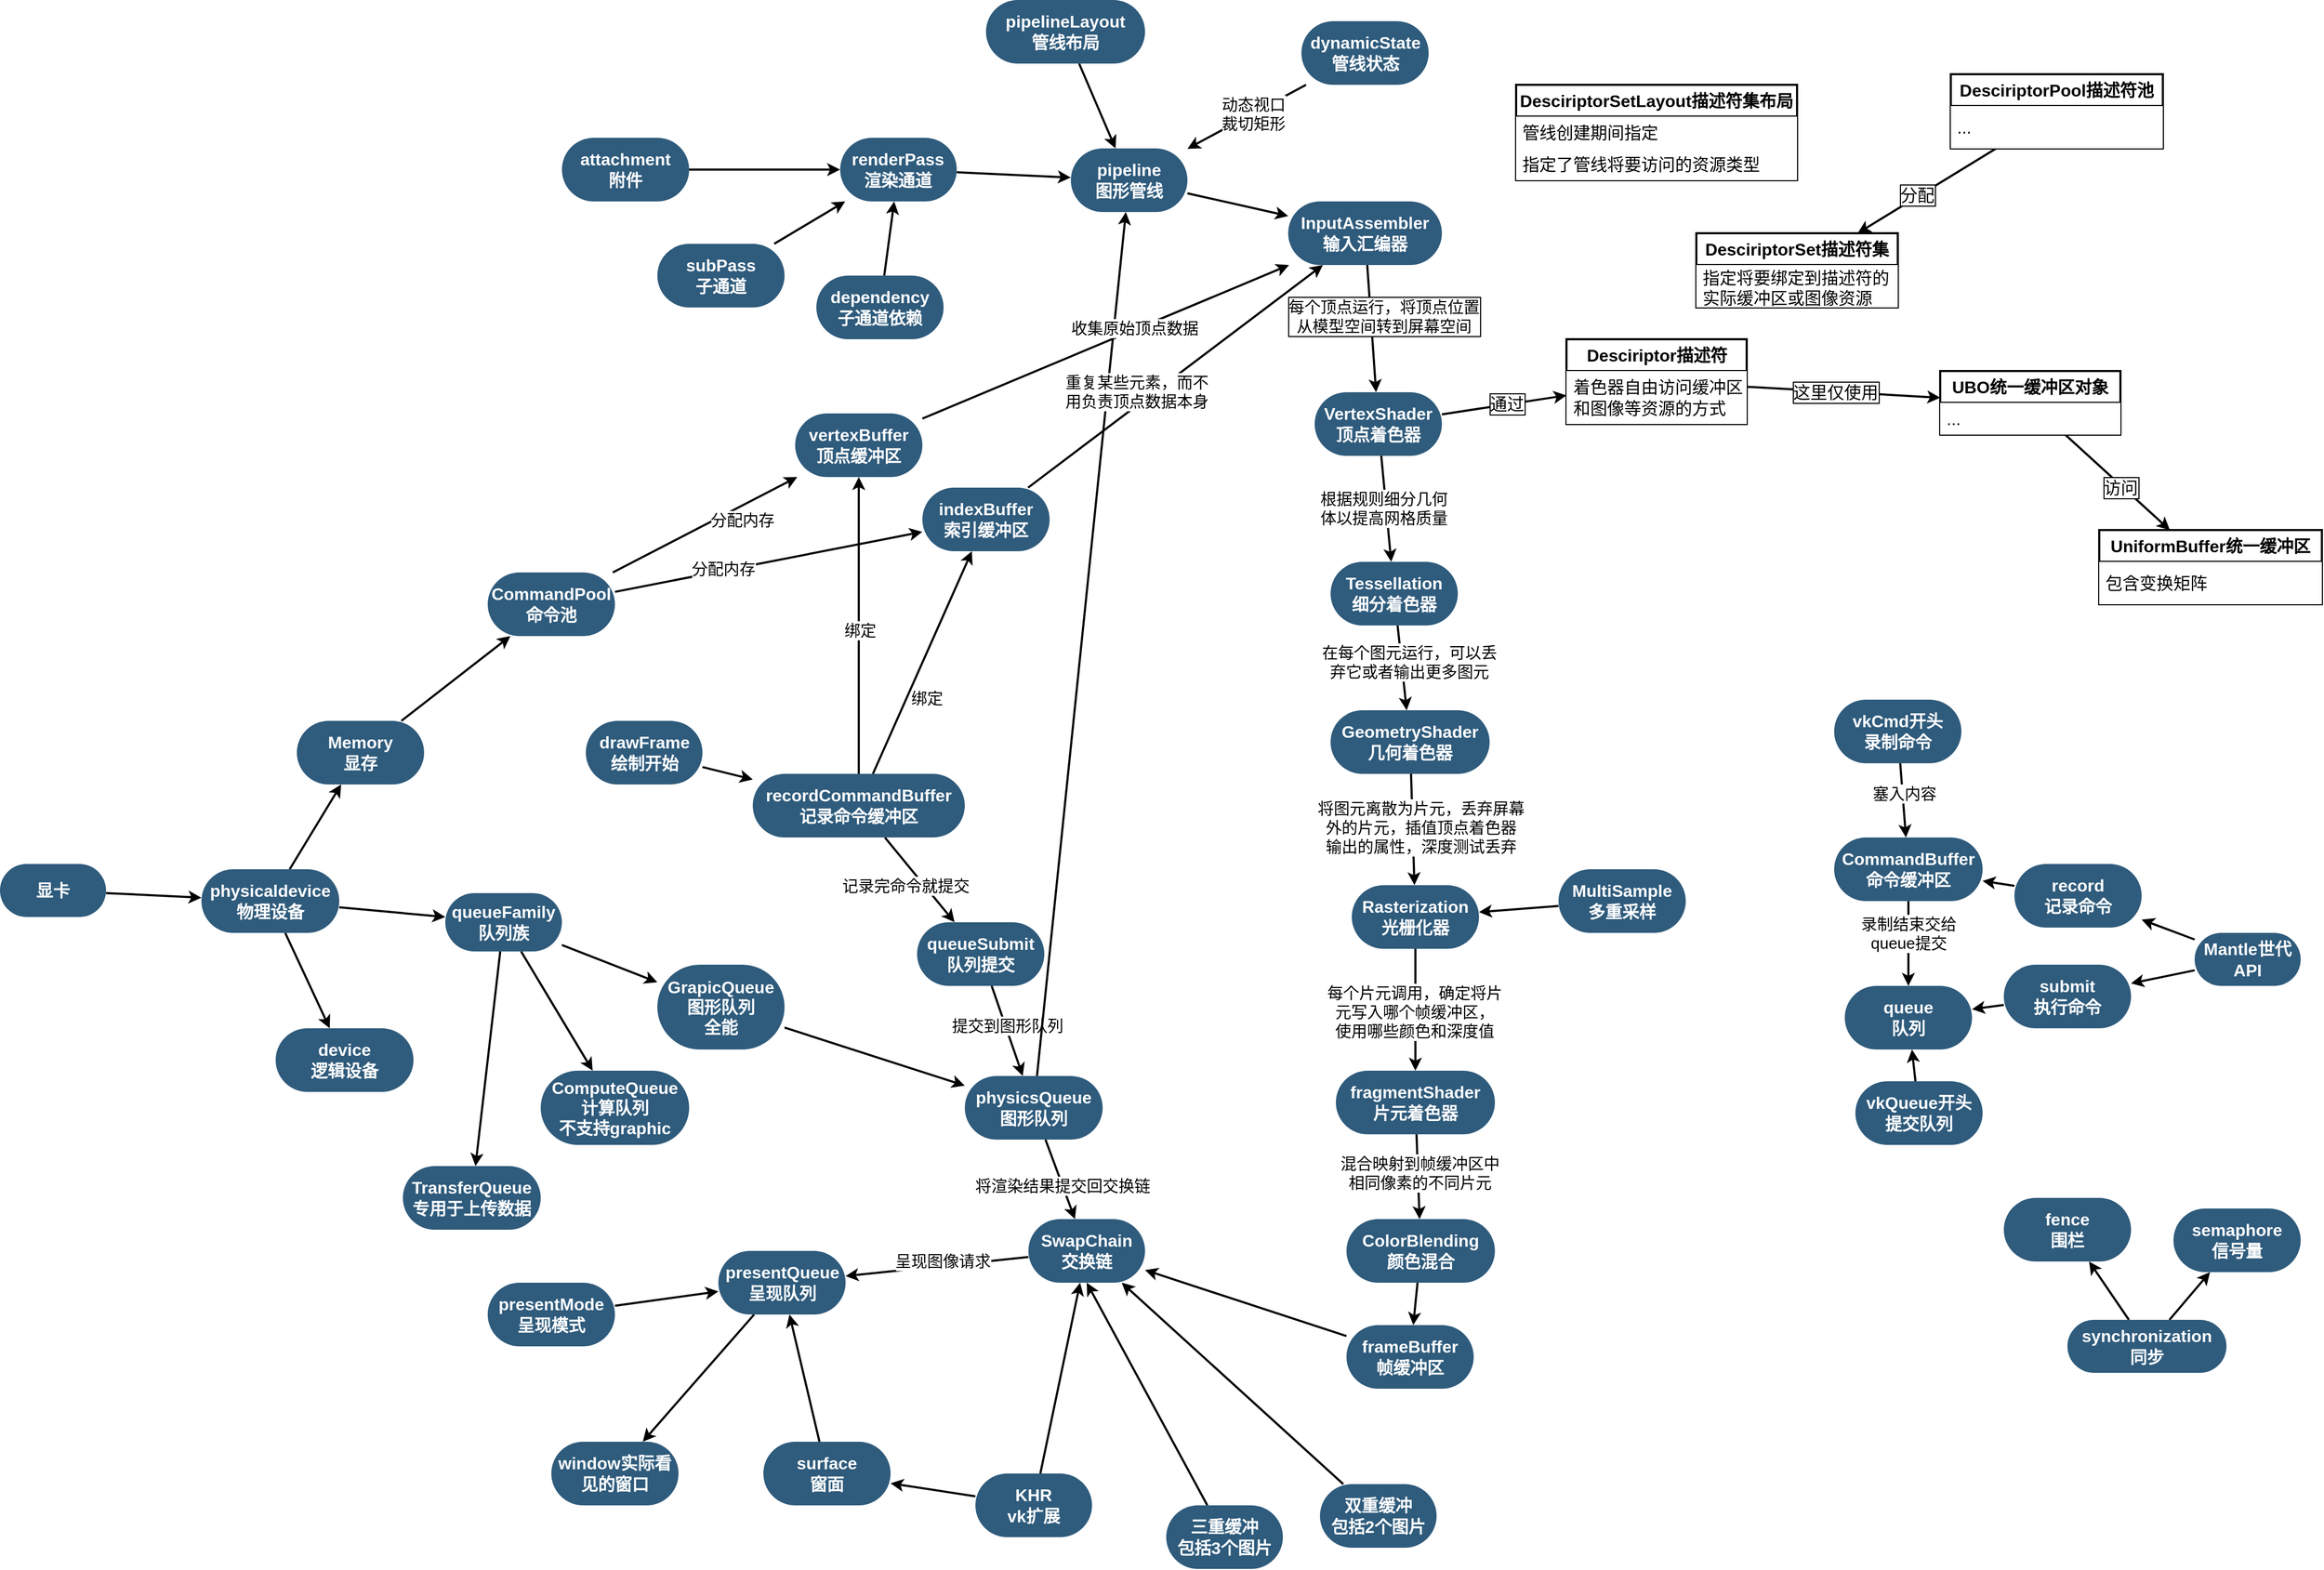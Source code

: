 <mxfile version="20.4.0" type="github">
  <diagram id="6a731a19-8d31-9384-78a2-239565b7b9f0" name="Page-1">
    <mxGraphModel dx="2493" dy="1945" grid="1" gridSize="10" guides="1" tooltips="1" connect="1" arrows="1" fold="1" page="1" pageScale="1" pageWidth="1600" pageHeight="1200" background="none" math="0" shadow="0">
      <root>
        <mxCell id="0" />
        <mxCell id="1" parent="0" />
        <mxCell id="iDuYbdSP65qZyP4xK3hP-1752" value="" style="rounded=0;orthogonalLoop=1;jettySize=auto;html=1;strokeWidth=2;" parent="1" source="iDuYbdSP65qZyP4xK3hP-1750" target="iDuYbdSP65qZyP4xK3hP-1751" edge="1">
          <mxGeometry relative="1" as="geometry" />
        </mxCell>
        <mxCell id="iDuYbdSP65qZyP4xK3hP-1754" value="" style="edgeStyle=none;rounded=0;orthogonalLoop=1;jettySize=auto;html=1;strokeWidth=2;" parent="1" source="iDuYbdSP65qZyP4xK3hP-1750" target="iDuYbdSP65qZyP4xK3hP-1753" edge="1">
          <mxGeometry relative="1" as="geometry" />
        </mxCell>
        <mxCell id="iDuYbdSP65qZyP4xK3hP-1750" value="synchronization&lt;br&gt;同步" style="whiteSpace=wrap;html=1;fontSize=16;fillColor=#2F5B7C;strokeColor=none;fontColor=#FFFFFF;rounded=1;shadow=0;labelBackgroundColor=none;strokeWidth=3;fontStyle=1;spacing=5;arcSize=50;" parent="1" vertex="1">
          <mxGeometry x="1350" y="875" width="150" height="50" as="geometry" />
        </mxCell>
        <mxCell id="iDuYbdSP65qZyP4xK3hP-1751" value="fence&lt;br&gt;围栏" style="whiteSpace=wrap;html=1;fontSize=16;fillColor=#2F5B7C;strokeColor=none;fontColor=#FFFFFF;rounded=1;shadow=0;labelBackgroundColor=none;strokeWidth=3;fontStyle=1;spacing=5;arcSize=50;" parent="1" vertex="1">
          <mxGeometry x="1290" y="760" width="120" height="60" as="geometry" />
        </mxCell>
        <mxCell id="iDuYbdSP65qZyP4xK3hP-1753" value="semaphore&lt;br&gt;信号量" style="whiteSpace=wrap;html=1;fontSize=16;fillColor=#2F5B7C;strokeColor=none;fontColor=#FFFFFF;rounded=1;shadow=0;labelBackgroundColor=none;strokeWidth=3;fontStyle=1;spacing=5;arcSize=50;" parent="1" vertex="1">
          <mxGeometry x="1450" y="770" width="120" height="60" as="geometry" />
        </mxCell>
        <mxCell id="iDuYbdSP65qZyP4xK3hP-1830" style="edgeStyle=none;rounded=0;orthogonalLoop=1;jettySize=auto;html=1;strokeWidth=2;fontSize=15;" parent="1" source="iDuYbdSP65qZyP4xK3hP-1756" target="iDuYbdSP65qZyP4xK3hP-1829" edge="1">
          <mxGeometry relative="1" as="geometry" />
        </mxCell>
        <mxCell id="iDuYbdSP65qZyP4xK3hP-1923" style="edgeStyle=none;rounded=0;orthogonalLoop=1;jettySize=auto;html=1;strokeWidth=2;fontSize=15;" parent="1" source="iDuYbdSP65qZyP4xK3hP-1756" target="iDuYbdSP65qZyP4xK3hP-1767" edge="1">
          <mxGeometry relative="1" as="geometry" />
        </mxCell>
        <mxCell id="iDuYbdSP65qZyP4xK3hP-1924" style="edgeStyle=none;rounded=0;orthogonalLoop=1;jettySize=auto;html=1;strokeWidth=2;fontSize=15;" parent="1" source="iDuYbdSP65qZyP4xK3hP-1756" target="iDuYbdSP65qZyP4xK3hP-1786" edge="1">
          <mxGeometry relative="1" as="geometry" />
        </mxCell>
        <mxCell id="iDuYbdSP65qZyP4xK3hP-1756" value="physicaldevice&lt;br&gt;物理设备" style="whiteSpace=wrap;html=1;fontSize=16;fillColor=#2F5B7C;strokeColor=none;fontColor=#FFFFFF;rounded=1;shadow=0;labelBackgroundColor=none;strokeWidth=3;fontStyle=1;spacing=5;arcSize=50;" parent="1" vertex="1">
          <mxGeometry x="-410" y="450" width="130" height="60" as="geometry" />
        </mxCell>
        <mxCell id="iDuYbdSP65qZyP4xK3hP-1760" value="" style="edgeStyle=none;rounded=0;orthogonalLoop=1;jettySize=auto;html=1;strokeWidth=2;" parent="1" source="iDuYbdSP65qZyP4xK3hP-1758" target="iDuYbdSP65qZyP4xK3hP-1759" edge="1">
          <mxGeometry relative="1" as="geometry" />
        </mxCell>
        <mxCell id="iDuYbdSP65qZyP4xK3hP-1762" value="" style="edgeStyle=none;rounded=0;orthogonalLoop=1;jettySize=auto;html=1;strokeWidth=2;" parent="1" source="iDuYbdSP65qZyP4xK3hP-1758" target="iDuYbdSP65qZyP4xK3hP-1761" edge="1">
          <mxGeometry relative="1" as="geometry" />
        </mxCell>
        <mxCell id="iDuYbdSP65qZyP4xK3hP-1758" value="Mantle世代API" style="whiteSpace=wrap;html=1;fontSize=16;fillColor=#2F5B7C;strokeColor=none;fontColor=#FFFFFF;rounded=1;shadow=0;labelBackgroundColor=none;strokeWidth=3;fontStyle=1;spacing=5;arcSize=50;" parent="1" vertex="1">
          <mxGeometry x="1470" y="510" width="100" height="50" as="geometry" />
        </mxCell>
        <mxCell id="iDuYbdSP65qZyP4xK3hP-1764" value="" style="edgeStyle=none;rounded=0;orthogonalLoop=1;jettySize=auto;html=1;strokeWidth=2;" parent="1" source="iDuYbdSP65qZyP4xK3hP-1759" target="iDuYbdSP65qZyP4xK3hP-1763" edge="1">
          <mxGeometry relative="1" as="geometry" />
        </mxCell>
        <mxCell id="iDuYbdSP65qZyP4xK3hP-1759" value="record&lt;br&gt;记录命令" style="whiteSpace=wrap;html=1;fontSize=16;fillColor=#2F5B7C;strokeColor=none;fontColor=#FFFFFF;rounded=1;shadow=0;labelBackgroundColor=none;strokeWidth=3;fontStyle=1;spacing=5;arcSize=50;" parent="1" vertex="1">
          <mxGeometry x="1300" y="445" width="120" height="60" as="geometry" />
        </mxCell>
        <mxCell id="iDuYbdSP65qZyP4xK3hP-1766" value="" style="edgeStyle=none;rounded=0;orthogonalLoop=1;jettySize=auto;html=1;strokeWidth=2;" parent="1" source="iDuYbdSP65qZyP4xK3hP-1761" target="iDuYbdSP65qZyP4xK3hP-1765" edge="1">
          <mxGeometry relative="1" as="geometry" />
        </mxCell>
        <mxCell id="iDuYbdSP65qZyP4xK3hP-1761" value="submit&lt;br&gt;执行命令" style="whiteSpace=wrap;html=1;fontSize=16;fillColor=#2F5B7C;strokeColor=none;fontColor=#FFFFFF;rounded=1;shadow=0;labelBackgroundColor=none;strokeWidth=3;fontStyle=1;spacing=5;arcSize=50;" parent="1" vertex="1">
          <mxGeometry x="1290" y="540" width="120" height="60" as="geometry" />
        </mxCell>
        <mxCell id="iDuYbdSP65qZyP4xK3hP-1781" style="edgeStyle=none;rounded=0;orthogonalLoop=1;jettySize=auto;html=1;fontSize=15;strokeWidth=2;" parent="1" source="iDuYbdSP65qZyP4xK3hP-1763" target="iDuYbdSP65qZyP4xK3hP-1765" edge="1">
          <mxGeometry relative="1" as="geometry" />
        </mxCell>
        <mxCell id="iDuYbdSP65qZyP4xK3hP-1782" value="录制结束交给&lt;br&gt;queue提交" style="edgeLabel;html=1;align=center;verticalAlign=middle;resizable=0;points=[];fontSize=15;" parent="iDuYbdSP65qZyP4xK3hP-1781" vertex="1" connectable="0">
          <mxGeometry x="0.156" y="-1" relative="1" as="geometry">
            <mxPoint x="1" y="-16" as="offset" />
          </mxGeometry>
        </mxCell>
        <mxCell id="iDuYbdSP65qZyP4xK3hP-1763" value="CommandBuffer&lt;br&gt;命令缓冲区" style="whiteSpace=wrap;html=1;fontSize=16;fillColor=#2F5B7C;strokeColor=none;fontColor=#FFFFFF;rounded=1;shadow=0;labelBackgroundColor=none;strokeWidth=3;fontStyle=1;spacing=5;arcSize=50;" parent="1" vertex="1">
          <mxGeometry x="1130" y="420" width="140" height="60" as="geometry" />
        </mxCell>
        <mxCell id="iDuYbdSP65qZyP4xK3hP-1765" value="queue&lt;br&gt;队列" style="whiteSpace=wrap;html=1;fontSize=16;fillColor=#2F5B7C;strokeColor=none;fontColor=#FFFFFF;rounded=1;shadow=0;labelBackgroundColor=none;strokeWidth=3;fontStyle=1;spacing=5;arcSize=50;" parent="1" vertex="1">
          <mxGeometry x="1140" y="560" width="120" height="60" as="geometry" />
        </mxCell>
        <mxCell id="iDuYbdSP65qZyP4xK3hP-1771" value="" style="edgeStyle=none;rounded=0;orthogonalLoop=1;jettySize=auto;html=1;strokeWidth=2;" parent="1" source="iDuYbdSP65qZyP4xK3hP-1767" target="iDuYbdSP65qZyP4xK3hP-1770" edge="1">
          <mxGeometry relative="1" as="geometry" />
        </mxCell>
        <mxCell id="iDuYbdSP65qZyP4xK3hP-1772" style="edgeStyle=none;rounded=0;orthogonalLoop=1;jettySize=auto;html=1;strokeWidth=2;" parent="1" source="iDuYbdSP65qZyP4xK3hP-1767" target="iDuYbdSP65qZyP4xK3hP-1768" edge="1">
          <mxGeometry relative="1" as="geometry" />
        </mxCell>
        <mxCell id="iDuYbdSP65qZyP4xK3hP-1774" value="" style="edgeStyle=none;rounded=0;orthogonalLoop=1;jettySize=auto;html=1;strokeWidth=2;" parent="1" source="iDuYbdSP65qZyP4xK3hP-1767" target="iDuYbdSP65qZyP4xK3hP-1773" edge="1">
          <mxGeometry relative="1" as="geometry" />
        </mxCell>
        <mxCell id="iDuYbdSP65qZyP4xK3hP-1767" value="queueFamily&lt;br&gt;队列族" style="whiteSpace=wrap;html=1;fontSize=16;fillColor=#2F5B7C;strokeColor=none;fontColor=#FFFFFF;rounded=1;shadow=0;labelBackgroundColor=none;strokeWidth=3;fontStyle=1;spacing=5;arcSize=50;" parent="1" vertex="1">
          <mxGeometry x="-180" y="472.5" width="110" height="55" as="geometry" />
        </mxCell>
        <mxCell id="iDuYbdSP65qZyP4xK3hP-1851" value="" style="edgeStyle=none;rounded=0;orthogonalLoop=1;jettySize=auto;html=1;strokeWidth=2;fontSize=15;" parent="1" source="iDuYbdSP65qZyP4xK3hP-1768" target="iDuYbdSP65qZyP4xK3hP-1850" edge="1">
          <mxGeometry relative="1" as="geometry" />
        </mxCell>
        <mxCell id="iDuYbdSP65qZyP4xK3hP-1768" value="GrapicQueue&lt;br&gt;图形队列&lt;br&gt;全能" style="whiteSpace=wrap;html=1;fontSize=16;fillColor=#2F5B7C;strokeColor=none;fontColor=#FFFFFF;rounded=1;shadow=0;labelBackgroundColor=none;strokeWidth=3;fontStyle=1;spacing=5;arcSize=50;" parent="1" vertex="1">
          <mxGeometry x="20" y="540" width="120" height="80" as="geometry" />
        </mxCell>
        <mxCell id="iDuYbdSP65qZyP4xK3hP-1770" value="ComputeQueue&lt;br&gt;计算队列&lt;br&gt;不支持graphic" style="whiteSpace=wrap;html=1;fontSize=16;fillColor=#2F5B7C;strokeColor=none;fontColor=#FFFFFF;rounded=1;shadow=0;labelBackgroundColor=none;strokeWidth=3;fontStyle=1;spacing=5;arcSize=50;" parent="1" vertex="1">
          <mxGeometry x="-90" y="640" width="140" height="70" as="geometry" />
        </mxCell>
        <mxCell id="iDuYbdSP65qZyP4xK3hP-1773" value="TransferQueue&lt;br&gt;专用于上传数据" style="whiteSpace=wrap;html=1;fontSize=16;fillColor=#2F5B7C;strokeColor=none;fontColor=#FFFFFF;rounded=1;shadow=0;labelBackgroundColor=none;strokeWidth=3;fontStyle=1;spacing=5;arcSize=50;" parent="1" vertex="1">
          <mxGeometry x="-220" y="730" width="130" height="60" as="geometry" />
        </mxCell>
        <mxCell id="iDuYbdSP65qZyP4xK3hP-1779" style="edgeStyle=none;rounded=0;orthogonalLoop=1;jettySize=auto;html=1;strokeWidth=2;" parent="1" source="iDuYbdSP65qZyP4xK3hP-1775" target="iDuYbdSP65qZyP4xK3hP-1763" edge="1">
          <mxGeometry relative="1" as="geometry" />
        </mxCell>
        <mxCell id="iDuYbdSP65qZyP4xK3hP-1780" value="塞入内容" style="edgeLabel;html=1;align=center;verticalAlign=middle;resizable=0;points=[];fontSize=15;" parent="iDuYbdSP65qZyP4xK3hP-1779" vertex="1" connectable="0">
          <mxGeometry x="-0.218" y="1" relative="1" as="geometry">
            <mxPoint as="offset" />
          </mxGeometry>
        </mxCell>
        <mxCell id="iDuYbdSP65qZyP4xK3hP-1775" value="vkCmd开头&lt;br&gt;录制命令" style="whiteSpace=wrap;html=1;fontSize=16;fillColor=#2F5B7C;strokeColor=none;fontColor=#FFFFFF;rounded=1;shadow=0;labelBackgroundColor=none;strokeWidth=3;fontStyle=1;spacing=5;arcSize=50;" parent="1" vertex="1">
          <mxGeometry x="1130" y="290" width="120" height="60" as="geometry" />
        </mxCell>
        <mxCell id="iDuYbdSP65qZyP4xK3hP-1836" style="edgeStyle=none;rounded=0;orthogonalLoop=1;jettySize=auto;html=1;strokeWidth=2;fontSize=15;" parent="1" source="iDuYbdSP65qZyP4xK3hP-1777" target="iDuYbdSP65qZyP4xK3hP-1765" edge="1">
          <mxGeometry relative="1" as="geometry" />
        </mxCell>
        <mxCell id="iDuYbdSP65qZyP4xK3hP-1777" value="vkQueue开头&lt;br&gt;提交队列" style="whiteSpace=wrap;html=1;fontSize=16;fillColor=#2F5B7C;strokeColor=none;fontColor=#FFFFFF;rounded=1;shadow=0;labelBackgroundColor=none;strokeWidth=3;fontStyle=1;spacing=5;arcSize=50;" parent="1" vertex="1">
          <mxGeometry x="1150" y="650" width="120" height="60" as="geometry" />
        </mxCell>
        <mxCell id="iDuYbdSP65qZyP4xK3hP-1784" style="edgeStyle=none;rounded=0;orthogonalLoop=1;jettySize=auto;html=1;fontSize=15;strokeWidth=2;" parent="1" source="iDuYbdSP65qZyP4xK3hP-1783" target="iDuYbdSP65qZyP4xK3hP-1756" edge="1">
          <mxGeometry relative="1" as="geometry" />
        </mxCell>
        <mxCell id="iDuYbdSP65qZyP4xK3hP-1783" value="显卡" style="whiteSpace=wrap;html=1;fontSize=16;fillColor=#2F5B7C;strokeColor=none;fontColor=#FFFFFF;rounded=1;shadow=0;labelBackgroundColor=none;strokeWidth=3;fontStyle=1;spacing=5;arcSize=50;" parent="1" vertex="1">
          <mxGeometry x="-600" y="445" width="100" height="50" as="geometry" />
        </mxCell>
        <mxCell id="iDuYbdSP65qZyP4xK3hP-1805" value="" style="edgeStyle=none;rounded=0;orthogonalLoop=1;jettySize=auto;html=1;strokeWidth=2;fontSize=15;" parent="1" source="iDuYbdSP65qZyP4xK3hP-1786" target="iDuYbdSP65qZyP4xK3hP-1804" edge="1">
          <mxGeometry relative="1" as="geometry" />
        </mxCell>
        <mxCell id="iDuYbdSP65qZyP4xK3hP-1786" value="Memory&lt;br&gt;显存" style="whiteSpace=wrap;html=1;fontSize=16;fillColor=#2F5B7C;strokeColor=none;fontColor=#FFFFFF;rounded=1;shadow=0;labelBackgroundColor=none;strokeWidth=3;fontStyle=1;spacing=5;arcSize=50;" parent="1" vertex="1">
          <mxGeometry x="-320" y="310" width="120" height="60" as="geometry" />
        </mxCell>
        <mxCell id="iDuYbdSP65qZyP4xK3hP-1868" value="" style="edgeStyle=none;rounded=0;orthogonalLoop=1;jettySize=auto;html=1;strokeWidth=2;fontSize=15;" parent="1" source="iDuYbdSP65qZyP4xK3hP-1789" target="iDuYbdSP65qZyP4xK3hP-1867" edge="1">
          <mxGeometry relative="1" as="geometry" />
        </mxCell>
        <mxCell id="iDuYbdSP65qZyP4xK3hP-1789" value="pipeline&lt;br&gt;图形管线" style="whiteSpace=wrap;html=1;fontSize=16;fillColor=#2F5B7C;strokeColor=none;fontColor=#FFFFFF;rounded=1;shadow=0;labelBackgroundColor=none;strokeWidth=3;fontStyle=1;spacing=5;arcSize=50;" parent="1" vertex="1">
          <mxGeometry x="410" y="-230" width="110" height="60" as="geometry" />
        </mxCell>
        <mxCell id="iDuYbdSP65qZyP4xK3hP-1907" style="edgeStyle=none;rounded=0;orthogonalLoop=1;jettySize=auto;html=1;strokeWidth=2;fontSize=15;" parent="1" source="iDuYbdSP65qZyP4xK3hP-1791" target="iDuYbdSP65qZyP4xK3hP-1789" edge="1">
          <mxGeometry relative="1" as="geometry" />
        </mxCell>
        <mxCell id="iDuYbdSP65qZyP4xK3hP-1791" value="renderPass&lt;br&gt;渲染通道" style="whiteSpace=wrap;html=1;fontSize=16;fillColor=#2F5B7C;strokeColor=none;fontColor=#FFFFFF;rounded=1;shadow=0;labelBackgroundColor=none;strokeWidth=3;fontStyle=1;spacing=5;arcSize=50;" parent="1" vertex="1">
          <mxGeometry x="192.44" y="-240" width="110" height="60" as="geometry" />
        </mxCell>
        <mxCell id="iDuYbdSP65qZyP4xK3hP-1794" style="edgeStyle=none;rounded=0;orthogonalLoop=1;jettySize=auto;html=1;strokeWidth=2;fontSize=15;" parent="1" source="iDuYbdSP65qZyP4xK3hP-1793" target="iDuYbdSP65qZyP4xK3hP-1791" edge="1">
          <mxGeometry relative="1" as="geometry" />
        </mxCell>
        <mxCell id="iDuYbdSP65qZyP4xK3hP-1793" value="dependency&lt;br&gt;子通道依赖" style="whiteSpace=wrap;html=1;fontSize=16;fillColor=#2F5B7C;strokeColor=none;fontColor=#FFFFFF;rounded=1;shadow=0;labelBackgroundColor=none;strokeWidth=3;fontStyle=1;spacing=5;arcSize=50;" parent="1" vertex="1">
          <mxGeometry x="170" y="-110" width="120" height="60" as="geometry" />
        </mxCell>
        <mxCell id="iDuYbdSP65qZyP4xK3hP-1858" style="edgeStyle=none;rounded=0;orthogonalLoop=1;jettySize=auto;html=1;strokeWidth=2;fontSize=15;" parent="1" source="iDuYbdSP65qZyP4xK3hP-1798" target="iDuYbdSP65qZyP4xK3hP-1819" edge="1">
          <mxGeometry relative="1" as="geometry" />
        </mxCell>
        <mxCell id="iDuYbdSP65qZyP4xK3hP-1860" value="呈现图像请求" style="edgeLabel;html=1;align=center;verticalAlign=middle;resizable=0;points=[];fontSize=15;" parent="iDuYbdSP65qZyP4xK3hP-1858" vertex="1" connectable="0">
          <mxGeometry x="0.147" relative="1" as="geometry">
            <mxPoint x="18" y="-7" as="offset" />
          </mxGeometry>
        </mxCell>
        <mxCell id="iDuYbdSP65qZyP4xK3hP-1798" value="SwapChain&lt;br&gt;交换链" style="whiteSpace=wrap;html=1;fontSize=16;fillColor=#2F5B7C;strokeColor=none;fontColor=#FFFFFF;rounded=1;shadow=0;labelBackgroundColor=none;strokeWidth=3;fontStyle=1;spacing=5;arcSize=50;" parent="1" vertex="1">
          <mxGeometry x="370" y="780" width="110" height="60" as="geometry" />
        </mxCell>
        <mxCell id="iDuYbdSP65qZyP4xK3hP-1800" style="edgeStyle=none;rounded=0;orthogonalLoop=1;jettySize=auto;html=1;entryX=0.5;entryY=1;entryDx=0;entryDy=0;strokeWidth=2;fontSize=15;" parent="1" source="iDuYbdSP65qZyP4xK3hP-1799" target="iDuYbdSP65qZyP4xK3hP-1798" edge="1">
          <mxGeometry relative="1" as="geometry" />
        </mxCell>
        <mxCell id="iDuYbdSP65qZyP4xK3hP-1799" value="三重缓冲&lt;br&gt;包括3个图片" style="whiteSpace=wrap;html=1;fontSize=16;fillColor=#2F5B7C;strokeColor=none;fontColor=#FFFFFF;rounded=1;shadow=0;labelBackgroundColor=none;strokeWidth=3;fontStyle=1;spacing=5;arcSize=50;" parent="1" vertex="1">
          <mxGeometry x="500" y="1050" width="110" height="60" as="geometry" />
        </mxCell>
        <mxCell id="iDuYbdSP65qZyP4xK3hP-1802" style="edgeStyle=none;rounded=0;orthogonalLoop=1;jettySize=auto;html=1;strokeWidth=2;fontSize=15;" parent="1" source="iDuYbdSP65qZyP4xK3hP-1801" target="iDuYbdSP65qZyP4xK3hP-1798" edge="1">
          <mxGeometry relative="1" as="geometry" />
        </mxCell>
        <mxCell id="iDuYbdSP65qZyP4xK3hP-1801" value="双重缓冲&lt;br&gt;包括2个图片" style="whiteSpace=wrap;html=1;fontSize=16;fillColor=#2F5B7C;strokeColor=none;fontColor=#FFFFFF;rounded=1;shadow=0;labelBackgroundColor=none;strokeWidth=3;fontStyle=1;spacing=5;arcSize=50;" parent="1" vertex="1">
          <mxGeometry x="645" y="1030" width="110" height="60" as="geometry" />
        </mxCell>
        <mxCell id="iDuYbdSP65qZyP4xK3hP-1919" style="edgeStyle=none;rounded=0;orthogonalLoop=1;jettySize=auto;html=1;strokeWidth=2;fontSize=15;" parent="1" source="iDuYbdSP65qZyP4xK3hP-1804" target="iDuYbdSP65qZyP4xK3hP-1863" edge="1">
          <mxGeometry relative="1" as="geometry" />
        </mxCell>
        <mxCell id="iDuYbdSP65qZyP4xK3hP-1921" value="分配内存" style="edgeLabel;html=1;align=center;verticalAlign=middle;resizable=0;points=[];fontSize=15;" parent="iDuYbdSP65qZyP4xK3hP-1919" vertex="1" connectable="0">
          <mxGeometry x="-0.146" y="2" relative="1" as="geometry">
            <mxPoint x="49" y="-10" as="offset" />
          </mxGeometry>
        </mxCell>
        <mxCell id="iDuYbdSP65qZyP4xK3hP-1920" style="edgeStyle=none;rounded=0;orthogonalLoop=1;jettySize=auto;html=1;strokeWidth=2;fontSize=15;" parent="1" source="iDuYbdSP65qZyP4xK3hP-1804" target="iDuYbdSP65qZyP4xK3hP-1865" edge="1">
          <mxGeometry relative="1" as="geometry" />
        </mxCell>
        <mxCell id="iDuYbdSP65qZyP4xK3hP-1922" value="分配内存" style="edgeLabel;html=1;align=center;verticalAlign=middle;resizable=0;points=[];fontSize=15;" parent="iDuYbdSP65qZyP4xK3hP-1920" vertex="1" connectable="0">
          <mxGeometry x="0.033" y="2" relative="1" as="geometry">
            <mxPoint x="-48" y="9" as="offset" />
          </mxGeometry>
        </mxCell>
        <mxCell id="iDuYbdSP65qZyP4xK3hP-1804" value="CommandPool&lt;br&gt;命令池" style="whiteSpace=wrap;html=1;fontSize=16;fillColor=#2F5B7C;strokeColor=none;fontColor=#FFFFFF;rounded=1;shadow=0;labelBackgroundColor=none;strokeWidth=3;fontStyle=1;spacing=5;arcSize=50;" parent="1" vertex="1">
          <mxGeometry x="-140" y="170" width="120" height="60" as="geometry" />
        </mxCell>
        <mxCell id="iDuYbdSP65qZyP4xK3hP-1807" style="edgeStyle=none;rounded=0;orthogonalLoop=1;jettySize=auto;html=1;strokeWidth=2;fontSize=15;" parent="1" source="iDuYbdSP65qZyP4xK3hP-1806" target="iDuYbdSP65qZyP4xK3hP-1798" edge="1">
          <mxGeometry relative="1" as="geometry" />
        </mxCell>
        <mxCell id="iDuYbdSP65qZyP4xK3hP-1809" value="" style="edgeStyle=none;rounded=0;orthogonalLoop=1;jettySize=auto;html=1;strokeWidth=2;fontSize=15;" parent="1" source="iDuYbdSP65qZyP4xK3hP-1806" target="iDuYbdSP65qZyP4xK3hP-1808" edge="1">
          <mxGeometry relative="1" as="geometry" />
        </mxCell>
        <mxCell id="iDuYbdSP65qZyP4xK3hP-1806" value="KHR&lt;br&gt;vk扩展" style="whiteSpace=wrap;html=1;fontSize=16;fillColor=#2F5B7C;strokeColor=none;fontColor=#FFFFFF;rounded=1;shadow=0;labelBackgroundColor=none;strokeWidth=3;fontStyle=1;spacing=5;arcSize=50;" parent="1" vertex="1">
          <mxGeometry x="320" y="1020" width="110" height="60" as="geometry" />
        </mxCell>
        <mxCell id="iDuYbdSP65qZyP4xK3hP-1859" style="edgeStyle=none;rounded=0;orthogonalLoop=1;jettySize=auto;html=1;strokeWidth=2;fontSize=15;" parent="1" source="iDuYbdSP65qZyP4xK3hP-1808" target="iDuYbdSP65qZyP4xK3hP-1819" edge="1">
          <mxGeometry relative="1" as="geometry" />
        </mxCell>
        <mxCell id="iDuYbdSP65qZyP4xK3hP-1808" value="surface&lt;br&gt;窗面" style="whiteSpace=wrap;html=1;fontSize=16;fillColor=#2F5B7C;strokeColor=none;fontColor=#FFFFFF;rounded=1;shadow=0;labelBackgroundColor=none;strokeWidth=3;fontStyle=1;spacing=5;arcSize=50;" parent="1" vertex="1">
          <mxGeometry x="120" y="990" width="120" height="60" as="geometry" />
        </mxCell>
        <mxCell id="iDuYbdSP65qZyP4xK3hP-1814" value="window实际看见的窗口" style="whiteSpace=wrap;html=1;fontSize=16;fillColor=#2F5B7C;strokeColor=none;fontColor=#FFFFFF;rounded=1;shadow=0;labelBackgroundColor=none;strokeWidth=3;fontStyle=1;spacing=5;arcSize=50;" parent="1" vertex="1">
          <mxGeometry x="-80" y="990" width="120" height="60" as="geometry" />
        </mxCell>
        <mxCell id="iDuYbdSP65qZyP4xK3hP-1821" style="edgeStyle=none;rounded=0;orthogonalLoop=1;jettySize=auto;html=1;strokeWidth=2;fontSize=15;" parent="1" source="iDuYbdSP65qZyP4xK3hP-1819" target="iDuYbdSP65qZyP4xK3hP-1814" edge="1">
          <mxGeometry relative="1" as="geometry" />
        </mxCell>
        <mxCell id="iDuYbdSP65qZyP4xK3hP-1819" value="presentQueue&lt;br&gt;呈现队列" style="whiteSpace=wrap;html=1;fontSize=16;fillColor=#2F5B7C;strokeColor=none;fontColor=#FFFFFF;rounded=1;shadow=0;labelBackgroundColor=none;strokeWidth=3;fontStyle=1;spacing=5;arcSize=50;" parent="1" vertex="1">
          <mxGeometry x="77.56" y="810" width="120" height="60" as="geometry" />
        </mxCell>
        <mxCell id="iDuYbdSP65qZyP4xK3hP-1824" style="edgeStyle=none;rounded=0;orthogonalLoop=1;jettySize=auto;html=1;strokeWidth=2;fontSize=15;" parent="1" source="iDuYbdSP65qZyP4xK3hP-1823" target="iDuYbdSP65qZyP4xK3hP-1819" edge="1">
          <mxGeometry relative="1" as="geometry" />
        </mxCell>
        <mxCell id="iDuYbdSP65qZyP4xK3hP-1823" value="presentMode&lt;br&gt;呈现模式" style="whiteSpace=wrap;html=1;fontSize=16;fillColor=#2F5B7C;strokeColor=none;fontColor=#FFFFFF;rounded=1;shadow=0;labelBackgroundColor=none;strokeWidth=3;fontStyle=1;spacing=5;arcSize=50;" parent="1" vertex="1">
          <mxGeometry x="-140" y="840" width="120" height="60" as="geometry" />
        </mxCell>
        <mxCell id="iDuYbdSP65qZyP4xK3hP-1826" style="edgeStyle=none;rounded=0;orthogonalLoop=1;jettySize=auto;html=1;strokeWidth=2;fontSize=15;" parent="1" source="iDuYbdSP65qZyP4xK3hP-1825" target="iDuYbdSP65qZyP4xK3hP-1791" edge="1">
          <mxGeometry relative="1" as="geometry" />
        </mxCell>
        <mxCell id="iDuYbdSP65qZyP4xK3hP-1825" value="subPass&lt;br&gt;子通道" style="whiteSpace=wrap;html=1;fontSize=16;fillColor=#2F5B7C;strokeColor=none;fontColor=#FFFFFF;rounded=1;shadow=0;labelBackgroundColor=none;strokeWidth=3;fontStyle=1;spacing=5;arcSize=50;" parent="1" vertex="1">
          <mxGeometry x="20" y="-140" width="120" height="60" as="geometry" />
        </mxCell>
        <mxCell id="iDuYbdSP65qZyP4xK3hP-1828" style="edgeStyle=none;rounded=0;orthogonalLoop=1;jettySize=auto;html=1;strokeWidth=2;fontSize=15;" parent="1" source="iDuYbdSP65qZyP4xK3hP-1827" target="iDuYbdSP65qZyP4xK3hP-1791" edge="1">
          <mxGeometry relative="1" as="geometry" />
        </mxCell>
        <mxCell id="iDuYbdSP65qZyP4xK3hP-1827" value="attachment&lt;br&gt;附件" style="whiteSpace=wrap;html=1;fontSize=16;fillColor=#2F5B7C;strokeColor=none;fontColor=#FFFFFF;rounded=1;shadow=0;labelBackgroundColor=none;strokeWidth=3;fontStyle=1;spacing=5;arcSize=50;" parent="1" vertex="1">
          <mxGeometry x="-70" y="-240" width="120" height="60" as="geometry" />
        </mxCell>
        <mxCell id="iDuYbdSP65qZyP4xK3hP-1829" value="device&lt;br&gt;逻辑设备" style="whiteSpace=wrap;html=1;fontSize=16;fillColor=#2F5B7C;strokeColor=none;fontColor=#FFFFFF;rounded=1;shadow=0;labelBackgroundColor=none;strokeWidth=3;fontStyle=1;spacing=5;arcSize=50;" parent="1" vertex="1">
          <mxGeometry x="-340" y="600" width="130" height="60" as="geometry" />
        </mxCell>
        <mxCell id="iDuYbdSP65qZyP4xK3hP-1840" style="edgeStyle=none;rounded=0;orthogonalLoop=1;jettySize=auto;html=1;strokeWidth=2;fontSize=15;" parent="1" source="iDuYbdSP65qZyP4xK3hP-1837" target="iDuYbdSP65qZyP4xK3hP-1838" edge="1">
          <mxGeometry relative="1" as="geometry" />
        </mxCell>
        <mxCell id="iDuYbdSP65qZyP4xK3hP-1841" value="记录完命令就提交" style="edgeLabel;html=1;align=center;verticalAlign=middle;resizable=0;points=[];fontSize=15;" parent="iDuYbdSP65qZyP4xK3hP-1840" vertex="1" connectable="0">
          <mxGeometry x="-0.409" relative="1" as="geometry">
            <mxPoint y="21" as="offset" />
          </mxGeometry>
        </mxCell>
        <mxCell id="iDuYbdSP65qZyP4xK3hP-1913" style="edgeStyle=none;rounded=0;orthogonalLoop=1;jettySize=auto;html=1;strokeWidth=2;fontSize=15;" parent="1" source="iDuYbdSP65qZyP4xK3hP-1837" target="iDuYbdSP65qZyP4xK3hP-1865" edge="1">
          <mxGeometry relative="1" as="geometry" />
        </mxCell>
        <mxCell id="iDuYbdSP65qZyP4xK3hP-1914" value="绑定" style="edgeLabel;html=1;align=center;verticalAlign=middle;resizable=0;points=[];fontSize=15;" parent="iDuYbdSP65qZyP4xK3hP-1913" vertex="1" connectable="0">
          <mxGeometry x="0.232" y="4" relative="1" as="geometry">
            <mxPoint x="-3" y="59" as="offset" />
          </mxGeometry>
        </mxCell>
        <mxCell id="iDuYbdSP65qZyP4xK3hP-1915" style="edgeStyle=none;rounded=0;orthogonalLoop=1;jettySize=auto;html=1;strokeWidth=2;fontSize=15;" parent="1" source="iDuYbdSP65qZyP4xK3hP-1837" target="iDuYbdSP65qZyP4xK3hP-1863" edge="1">
          <mxGeometry relative="1" as="geometry" />
        </mxCell>
        <mxCell id="iDuYbdSP65qZyP4xK3hP-1916" value="绑定" style="edgeLabel;html=1;align=center;verticalAlign=middle;resizable=0;points=[];fontSize=15;" parent="iDuYbdSP65qZyP4xK3hP-1915" vertex="1" connectable="0">
          <mxGeometry x="0.079" y="2" relative="1" as="geometry">
            <mxPoint x="3" y="15" as="offset" />
          </mxGeometry>
        </mxCell>
        <mxCell id="iDuYbdSP65qZyP4xK3hP-1837" value="recordCommandBuffer&lt;br&gt;记录命令缓冲区" style="whiteSpace=wrap;html=1;fontSize=16;fillColor=#2F5B7C;strokeColor=none;fontColor=#FFFFFF;rounded=1;shadow=0;labelBackgroundColor=none;strokeWidth=3;fontStyle=1;spacing=5;arcSize=50;" parent="1" vertex="1">
          <mxGeometry x="110" y="360" width="200" height="60" as="geometry" />
        </mxCell>
        <mxCell id="iDuYbdSP65qZyP4xK3hP-1843" style="edgeStyle=none;rounded=0;orthogonalLoop=1;jettySize=auto;html=1;strokeWidth=2;fontSize=15;" parent="1" source="iDuYbdSP65qZyP4xK3hP-1838" target="iDuYbdSP65qZyP4xK3hP-1850" edge="1">
          <mxGeometry relative="1" as="geometry" />
        </mxCell>
        <mxCell id="iDuYbdSP65qZyP4xK3hP-1844" value="提交到图形队列" style="edgeLabel;html=1;align=center;verticalAlign=middle;resizable=0;points=[];fontSize=15;" parent="iDuYbdSP65qZyP4xK3hP-1843" vertex="1" connectable="0">
          <mxGeometry x="-0.1" y="1" relative="1" as="geometry">
            <mxPoint y="-1" as="offset" />
          </mxGeometry>
        </mxCell>
        <mxCell id="iDuYbdSP65qZyP4xK3hP-1838" value="queueSubmit&lt;br&gt;队列提交" style="whiteSpace=wrap;html=1;fontSize=16;fillColor=#2F5B7C;strokeColor=none;fontColor=#FFFFFF;rounded=1;shadow=0;labelBackgroundColor=none;strokeWidth=3;fontStyle=1;spacing=5;arcSize=50;" parent="1" vertex="1">
          <mxGeometry x="265" y="500" width="120" height="60" as="geometry" />
        </mxCell>
        <mxCell id="iDuYbdSP65qZyP4xK3hP-1847" style="edgeStyle=none;rounded=0;orthogonalLoop=1;jettySize=auto;html=1;strokeWidth=2;fontSize=15;" parent="1" source="iDuYbdSP65qZyP4xK3hP-1846" target="iDuYbdSP65qZyP4xK3hP-1837" edge="1">
          <mxGeometry relative="1" as="geometry" />
        </mxCell>
        <mxCell id="iDuYbdSP65qZyP4xK3hP-1846" value="drawFrame&lt;br&gt;绘制开始" style="whiteSpace=wrap;html=1;fontSize=16;fillColor=#2F5B7C;strokeColor=none;fontColor=#FFFFFF;rounded=1;shadow=0;labelBackgroundColor=none;strokeWidth=3;fontStyle=1;spacing=5;arcSize=50;" parent="1" vertex="1">
          <mxGeometry x="-47.44" y="310" width="110" height="60" as="geometry" />
        </mxCell>
        <mxCell id="iDuYbdSP65qZyP4xK3hP-1855" style="edgeStyle=none;rounded=0;orthogonalLoop=1;jettySize=auto;html=1;strokeWidth=2;fontSize=15;" parent="1" source="iDuYbdSP65qZyP4xK3hP-1850" target="iDuYbdSP65qZyP4xK3hP-1798" edge="1">
          <mxGeometry relative="1" as="geometry" />
        </mxCell>
        <mxCell id="iDuYbdSP65qZyP4xK3hP-1856" value="将渲染结果提交回交换链" style="edgeLabel;html=1;align=center;verticalAlign=middle;resizable=0;points=[];fontSize=15;" parent="iDuYbdSP65qZyP4xK3hP-1855" vertex="1" connectable="0">
          <mxGeometry x="0.141" y="-1" relative="1" as="geometry">
            <mxPoint x="1" as="offset" />
          </mxGeometry>
        </mxCell>
        <mxCell id="iDuYbdSP65qZyP4xK3hP-1918" style="edgeStyle=none;rounded=0;orthogonalLoop=1;jettySize=auto;html=1;strokeWidth=2;fontSize=15;" parent="1" source="iDuYbdSP65qZyP4xK3hP-1850" target="iDuYbdSP65qZyP4xK3hP-1789" edge="1">
          <mxGeometry relative="1" as="geometry" />
        </mxCell>
        <mxCell id="iDuYbdSP65qZyP4xK3hP-1850" value="physicsQueue&lt;br&gt;图形队列" style="whiteSpace=wrap;html=1;fontSize=16;fillColor=#2F5B7C;strokeColor=none;fontColor=#FFFFFF;rounded=1;shadow=0;labelBackgroundColor=none;strokeWidth=3;fontStyle=1;spacing=5;arcSize=50;" parent="1" vertex="1">
          <mxGeometry x="310" y="645" width="130" height="60" as="geometry" />
        </mxCell>
        <mxCell id="iDuYbdSP65qZyP4xK3hP-1863" value="vertexBuffer&lt;br&gt;顶点缓冲区" style="whiteSpace=wrap;html=1;fontSize=16;fillColor=#2F5B7C;strokeColor=none;fontColor=#FFFFFF;rounded=1;shadow=0;labelBackgroundColor=none;strokeWidth=3;fontStyle=1;spacing=5;arcSize=50;" parent="1" vertex="1">
          <mxGeometry x="150" y="20" width="120" height="60" as="geometry" />
        </mxCell>
        <mxCell id="iDuYbdSP65qZyP4xK3hP-1871" style="edgeStyle=none;rounded=0;orthogonalLoop=1;jettySize=auto;html=1;strokeWidth=2;fontSize=15;" parent="1" source="iDuYbdSP65qZyP4xK3hP-1865" target="iDuYbdSP65qZyP4xK3hP-1867" edge="1">
          <mxGeometry relative="1" as="geometry" />
        </mxCell>
        <mxCell id="iDuYbdSP65qZyP4xK3hP-1872" value="重复某些元素，而不&lt;br&gt;用负责顶点数据本身" style="edgeLabel;html=1;align=center;verticalAlign=middle;resizable=0;points=[];fontSize=15;" parent="iDuYbdSP65qZyP4xK3hP-1871" vertex="1" connectable="0">
          <mxGeometry x="-0.389" y="1" relative="1" as="geometry">
            <mxPoint x="18" y="-26" as="offset" />
          </mxGeometry>
        </mxCell>
        <mxCell id="iDuYbdSP65qZyP4xK3hP-1865" value="indexBuffer&lt;br&gt;索引缓冲区" style="whiteSpace=wrap;html=1;fontSize=16;fillColor=#2F5B7C;strokeColor=none;fontColor=#FFFFFF;rounded=1;shadow=0;labelBackgroundColor=none;strokeWidth=3;fontStyle=1;spacing=5;arcSize=50;" parent="1" vertex="1">
          <mxGeometry x="270" y="90" width="120" height="60" as="geometry" />
        </mxCell>
        <mxCell id="iDuYbdSP65qZyP4xK3hP-1869" style="edgeStyle=none;rounded=0;orthogonalLoop=1;jettySize=auto;html=1;strokeWidth=2;fontSize=15;" parent="1" source="iDuYbdSP65qZyP4xK3hP-1863" target="iDuYbdSP65qZyP4xK3hP-1867" edge="1">
          <mxGeometry relative="1" as="geometry" />
        </mxCell>
        <mxCell id="iDuYbdSP65qZyP4xK3hP-1870" value="收集原始顶点数据" style="edgeLabel;html=1;align=center;verticalAlign=middle;resizable=0;points=[];fontSize=15;" parent="iDuYbdSP65qZyP4xK3hP-1869" vertex="1" connectable="0">
          <mxGeometry x="0.352" y="-4" relative="1" as="geometry">
            <mxPoint x="-36" y="8" as="offset" />
          </mxGeometry>
        </mxCell>
        <mxCell id="iDuYbdSP65qZyP4xK3hP-1875" value="" style="edgeStyle=none;rounded=0;orthogonalLoop=1;jettySize=auto;html=1;strokeWidth=2;fontSize=15;" parent="1" source="iDuYbdSP65qZyP4xK3hP-1867" target="iDuYbdSP65qZyP4xK3hP-1874" edge="1">
          <mxGeometry relative="1" as="geometry" />
        </mxCell>
        <mxCell id="iDuYbdSP65qZyP4xK3hP-1876" value="每个顶点运行，将顶点位置&lt;br&gt;从模型空间转到屏幕空间" style="edgeLabel;html=1;align=center;verticalAlign=middle;resizable=0;points=[];fontSize=15;labelBorderColor=default;" parent="iDuYbdSP65qZyP4xK3hP-1875" vertex="1" connectable="0">
          <mxGeometry x="-0.406" relative="1" as="geometry">
            <mxPoint x="13" y="12" as="offset" />
          </mxGeometry>
        </mxCell>
        <mxCell id="iDuYbdSP65qZyP4xK3hP-1867" value="InputAssembler&lt;br&gt;输入汇编器" style="whiteSpace=wrap;html=1;fontSize=16;fillColor=#2F5B7C;strokeColor=none;fontColor=#FFFFFF;rounded=1;shadow=0;labelBackgroundColor=none;strokeWidth=3;fontStyle=1;spacing=5;arcSize=50;" parent="1" vertex="1">
          <mxGeometry x="615" y="-180" width="145" height="60" as="geometry" />
        </mxCell>
        <mxCell id="iDuYbdSP65qZyP4xK3hP-1878" value="" style="edgeStyle=none;rounded=0;orthogonalLoop=1;jettySize=auto;html=1;strokeWidth=2;fontSize=15;" parent="1" source="iDuYbdSP65qZyP4xK3hP-1874" target="iDuYbdSP65qZyP4xK3hP-1877" edge="1">
          <mxGeometry relative="1" as="geometry" />
        </mxCell>
        <mxCell id="iDuYbdSP65qZyP4xK3hP-1880" value="根据规则细分几何&lt;br&gt;体以提高网格质量" style="edgeLabel;html=1;align=center;verticalAlign=middle;resizable=0;points=[];fontSize=15;" parent="iDuYbdSP65qZyP4xK3hP-1878" vertex="1" connectable="0">
          <mxGeometry x="-0.491" relative="1" as="geometry">
            <mxPoint y="23" as="offset" />
          </mxGeometry>
        </mxCell>
        <mxCell id="uCXlXtIEhvwmY775kElu-1" style="rounded=0;orthogonalLoop=1;jettySize=auto;html=1;strokeWidth=2;" edge="1" parent="1" source="iDuYbdSP65qZyP4xK3hP-1874" target="XDWvL4o1y6XnVLHqu-6e-8">
          <mxGeometry relative="1" as="geometry" />
        </mxCell>
        <mxCell id="uCXlXtIEhvwmY775kElu-4" value="通过" style="edgeLabel;html=1;align=center;verticalAlign=middle;resizable=0;points=[];fontSize=16;labelBorderColor=default;" vertex="1" connectable="0" parent="uCXlXtIEhvwmY775kElu-1">
          <mxGeometry x="0.275" y="-1" relative="1" as="geometry">
            <mxPoint x="-15" as="offset" />
          </mxGeometry>
        </mxCell>
        <mxCell id="iDuYbdSP65qZyP4xK3hP-1874" value="VertexShader顶点着色器" style="whiteSpace=wrap;html=1;fontSize=16;fillColor=#2F5B7C;strokeColor=none;fontColor=#FFFFFF;rounded=1;shadow=0;labelBackgroundColor=none;strokeWidth=3;fontStyle=1;spacing=5;arcSize=50;" parent="1" vertex="1">
          <mxGeometry x="640" width="120" height="60" as="geometry" />
        </mxCell>
        <mxCell id="iDuYbdSP65qZyP4xK3hP-1882" value="" style="edgeStyle=none;rounded=0;orthogonalLoop=1;jettySize=auto;html=1;strokeWidth=2;fontSize=15;" parent="1" source="iDuYbdSP65qZyP4xK3hP-1877" target="iDuYbdSP65qZyP4xK3hP-1881" edge="1">
          <mxGeometry relative="1" as="geometry" />
        </mxCell>
        <mxCell id="iDuYbdSP65qZyP4xK3hP-1883" value="在每个图元运行，可以丢&lt;br&gt;弃它或者输出更多图元" style="edgeLabel;html=1;align=center;verticalAlign=middle;resizable=0;points=[];fontSize=15;" parent="iDuYbdSP65qZyP4xK3hP-1882" vertex="1" connectable="0">
          <mxGeometry x="0.234" y="6" relative="1" as="geometry">
            <mxPoint x="-1" y="-15" as="offset" />
          </mxGeometry>
        </mxCell>
        <mxCell id="iDuYbdSP65qZyP4xK3hP-1877" value="Tessellation&lt;br&gt;细分着色器" style="whiteSpace=wrap;html=1;fontSize=16;fillColor=#2F5B7C;strokeColor=none;fontColor=#FFFFFF;rounded=1;shadow=0;labelBackgroundColor=none;strokeWidth=3;fontStyle=1;spacing=5;arcSize=50;" parent="1" vertex="1">
          <mxGeometry x="655" y="160" width="120" height="60" as="geometry" />
        </mxCell>
        <mxCell id="iDuYbdSP65qZyP4xK3hP-1885" value="" style="edgeStyle=none;rounded=0;orthogonalLoop=1;jettySize=auto;html=1;strokeWidth=2;fontSize=15;" parent="1" source="iDuYbdSP65qZyP4xK3hP-1881" target="iDuYbdSP65qZyP4xK3hP-1884" edge="1">
          <mxGeometry relative="1" as="geometry">
            <mxPoint x="940" y="96.429" as="targetPoint" />
          </mxGeometry>
        </mxCell>
        <mxCell id="iDuYbdSP65qZyP4xK3hP-1886" value="将图元离散为片元，丢弃屏幕&lt;br&gt;外的片元，插值顶点着色器&lt;br&gt;输出的属性，深度测试丢弃" style="edgeLabel;html=1;align=center;verticalAlign=middle;resizable=0;points=[];fontSize=15;" parent="iDuYbdSP65qZyP4xK3hP-1885" vertex="1" connectable="0">
          <mxGeometry x="-0.26" y="-1" relative="1" as="geometry">
            <mxPoint x="9" y="11" as="offset" />
          </mxGeometry>
        </mxCell>
        <mxCell id="iDuYbdSP65qZyP4xK3hP-1881" value="GeometryShader&lt;br&gt;几何着色器" style="whiteSpace=wrap;html=1;fontSize=16;fillColor=#2F5B7C;strokeColor=none;fontColor=#FFFFFF;rounded=1;shadow=0;labelBackgroundColor=none;strokeWidth=3;fontStyle=1;spacing=5;arcSize=50;" parent="1" vertex="1">
          <mxGeometry x="655" y="300" width="150" height="60" as="geometry" />
        </mxCell>
        <mxCell id="iDuYbdSP65qZyP4xK3hP-1888" value="" style="edgeStyle=none;rounded=0;orthogonalLoop=1;jettySize=auto;html=1;strokeWidth=2;fontSize=15;" parent="1" source="iDuYbdSP65qZyP4xK3hP-1884" target="iDuYbdSP65qZyP4xK3hP-1887" edge="1">
          <mxGeometry relative="1" as="geometry" />
        </mxCell>
        <mxCell id="iDuYbdSP65qZyP4xK3hP-1889" value="每个片元调用，确定将片&lt;br&gt;元写入哪个帧缓冲区，&lt;br&gt;使用哪些颜色和深度值" style="edgeLabel;html=1;align=center;verticalAlign=middle;resizable=0;points=[];fontSize=15;" parent="iDuYbdSP65qZyP4xK3hP-1888" vertex="1" connectable="0">
          <mxGeometry x="0.232" y="2" relative="1" as="geometry">
            <mxPoint x="-3" y="-12" as="offset" />
          </mxGeometry>
        </mxCell>
        <mxCell id="iDuYbdSP65qZyP4xK3hP-1884" value="Rasterization光栅化器" style="whiteSpace=wrap;html=1;fontSize=16;fillColor=#2F5B7C;strokeColor=none;fontColor=#FFFFFF;rounded=1;shadow=0;labelBackgroundColor=none;strokeWidth=3;fontStyle=1;spacing=5;arcSize=50;" parent="1" vertex="1">
          <mxGeometry x="675" y="465" width="120" height="60" as="geometry" />
        </mxCell>
        <mxCell id="iDuYbdSP65qZyP4xK3hP-1891" value="" style="edgeStyle=none;rounded=0;orthogonalLoop=1;jettySize=auto;html=1;strokeWidth=2;fontSize=15;" parent="1" source="iDuYbdSP65qZyP4xK3hP-1887" target="iDuYbdSP65qZyP4xK3hP-1890" edge="1">
          <mxGeometry relative="1" as="geometry" />
        </mxCell>
        <mxCell id="iDuYbdSP65qZyP4xK3hP-1893" value="混合映射到帧缓冲区中&lt;br&gt;相同像素的不同片元" style="edgeLabel;html=1;align=center;verticalAlign=middle;resizable=0;points=[];fontSize=15;" parent="iDuYbdSP65qZyP4xK3hP-1891" vertex="1" connectable="0">
          <mxGeometry x="-0.117" y="1" relative="1" as="geometry">
            <mxPoint as="offset" />
          </mxGeometry>
        </mxCell>
        <mxCell id="iDuYbdSP65qZyP4xK3hP-1887" value="fragmentShader&lt;br&gt;片元着色器" style="whiteSpace=wrap;html=1;fontSize=16;fillColor=#2F5B7C;strokeColor=none;fontColor=#FFFFFF;rounded=1;shadow=0;labelBackgroundColor=none;strokeWidth=3;fontStyle=1;spacing=5;arcSize=50;" parent="1" vertex="1">
          <mxGeometry x="660" y="640" width="150" height="60" as="geometry" />
        </mxCell>
        <mxCell id="iDuYbdSP65qZyP4xK3hP-1895" value="" style="edgeStyle=none;rounded=0;orthogonalLoop=1;jettySize=auto;html=1;strokeWidth=2;fontSize=15;" parent="1" source="iDuYbdSP65qZyP4xK3hP-1890" target="iDuYbdSP65qZyP4xK3hP-1894" edge="1">
          <mxGeometry relative="1" as="geometry" />
        </mxCell>
        <mxCell id="iDuYbdSP65qZyP4xK3hP-1890" value="ColorBlending&lt;br&gt;颜色混合" style="whiteSpace=wrap;html=1;fontSize=16;fillColor=#2F5B7C;strokeColor=none;fontColor=#FFFFFF;rounded=1;shadow=0;labelBackgroundColor=none;strokeWidth=3;fontStyle=1;spacing=5;arcSize=50;" parent="1" vertex="1">
          <mxGeometry x="670" y="780" width="140" height="60" as="geometry" />
        </mxCell>
        <mxCell id="iDuYbdSP65qZyP4xK3hP-1917" style="edgeStyle=none;rounded=0;orthogonalLoop=1;jettySize=auto;html=1;strokeWidth=2;fontSize=15;" parent="1" source="iDuYbdSP65qZyP4xK3hP-1894" target="iDuYbdSP65qZyP4xK3hP-1798" edge="1">
          <mxGeometry relative="1" as="geometry" />
        </mxCell>
        <mxCell id="iDuYbdSP65qZyP4xK3hP-1894" value="frameBuffer&lt;br&gt;帧缓冲区" style="whiteSpace=wrap;html=1;fontSize=16;fillColor=#2F5B7C;strokeColor=none;fontColor=#FFFFFF;rounded=1;shadow=0;labelBackgroundColor=none;strokeWidth=3;fontStyle=1;spacing=5;arcSize=50;" parent="1" vertex="1">
          <mxGeometry x="670" y="880" width="120" height="60" as="geometry" />
        </mxCell>
        <mxCell id="iDuYbdSP65qZyP4xK3hP-1897" style="edgeStyle=none;rounded=0;orthogonalLoop=1;jettySize=auto;html=1;strokeWidth=2;fontSize=15;" parent="1" source="iDuYbdSP65qZyP4xK3hP-1896" target="iDuYbdSP65qZyP4xK3hP-1884" edge="1">
          <mxGeometry relative="1" as="geometry" />
        </mxCell>
        <mxCell id="iDuYbdSP65qZyP4xK3hP-1896" value="MultiSample&lt;br&gt;多重采样" style="whiteSpace=wrap;html=1;fontSize=16;fillColor=#2F5B7C;strokeColor=none;fontColor=#FFFFFF;rounded=1;shadow=0;labelBackgroundColor=none;strokeWidth=3;fontStyle=1;spacing=5;arcSize=50;" parent="1" vertex="1">
          <mxGeometry x="870" y="450" width="120" height="60" as="geometry" />
        </mxCell>
        <mxCell id="iDuYbdSP65qZyP4xK3hP-1900" style="edgeStyle=none;rounded=0;orthogonalLoop=1;jettySize=auto;html=1;strokeWidth=2;fontSize=15;" parent="1" source="iDuYbdSP65qZyP4xK3hP-1898" target="iDuYbdSP65qZyP4xK3hP-1789" edge="1">
          <mxGeometry relative="1" as="geometry" />
        </mxCell>
        <mxCell id="iDuYbdSP65qZyP4xK3hP-1898" value="pipelineLayout&lt;br&gt;管线布局" style="whiteSpace=wrap;html=1;fontSize=16;fillColor=#2F5B7C;strokeColor=none;fontColor=#FFFFFF;rounded=1;shadow=0;labelBackgroundColor=none;strokeWidth=3;fontStyle=1;spacing=5;arcSize=50;" parent="1" vertex="1">
          <mxGeometry x="330" y="-370" width="150" height="60" as="geometry" />
        </mxCell>
        <mxCell id="iDuYbdSP65qZyP4xK3hP-1905" style="edgeStyle=none;rounded=0;orthogonalLoop=1;jettySize=auto;html=1;strokeWidth=2;fontSize=15;" parent="1" source="iDuYbdSP65qZyP4xK3hP-1903" target="iDuYbdSP65qZyP4xK3hP-1789" edge="1">
          <mxGeometry relative="1" as="geometry" />
        </mxCell>
        <mxCell id="iDuYbdSP65qZyP4xK3hP-1906" value="动态视口&lt;br&gt;裁切矩形" style="edgeLabel;html=1;align=center;verticalAlign=middle;resizable=0;points=[];fontSize=15;" parent="iDuYbdSP65qZyP4xK3hP-1905" vertex="1" connectable="0">
          <mxGeometry x="-0.346" y="2" relative="1" as="geometry">
            <mxPoint x="-15" y="5" as="offset" />
          </mxGeometry>
        </mxCell>
        <mxCell id="iDuYbdSP65qZyP4xK3hP-1903" value="dynamicState&lt;br&gt;管线状态" style="whiteSpace=wrap;html=1;fontSize=16;fillColor=#2F5B7C;strokeColor=none;fontColor=#FFFFFF;rounded=1;shadow=0;labelBackgroundColor=none;strokeWidth=3;fontStyle=1;spacing=5;arcSize=50;" parent="1" vertex="1">
          <mxGeometry x="627.5" y="-350" width="120" height="60" as="geometry" />
        </mxCell>
        <mxCell id="XDWvL4o1y6XnVLHqu-6e-34" value="" style="edgeStyle=none;rounded=0;orthogonalLoop=1;jettySize=auto;html=1;strokeWidth=2;fontSize=16;fontColor=#000000;" parent="1" source="XDWvL4o1y6XnVLHqu-6e-8" target="XDWvL4o1y6XnVLHqu-6e-32" edge="1">
          <mxGeometry relative="1" as="geometry" />
        </mxCell>
        <mxCell id="XDWvL4o1y6XnVLHqu-6e-35" value="这里仅使用" style="edgeLabel;html=1;align=center;verticalAlign=middle;resizable=0;points=[];fontSize=16;fontColor=#000000;labelBorderColor=default;" parent="XDWvL4o1y6XnVLHqu-6e-34" vertex="1" connectable="0">
          <mxGeometry x="0.235" y="1" relative="1" as="geometry">
            <mxPoint x="-30" as="offset" />
          </mxGeometry>
        </mxCell>
        <mxCell id="XDWvL4o1y6XnVLHqu-6e-8" value="&lt;font color=&quot;#000000&quot;&gt;Desciriptor描述符&lt;/font&gt;" style="swimlane;fontStyle=1;childLayout=stackLayout;horizontal=1;startSize=30;horizontalStack=0;resizeParent=1;resizeParentMax=0;resizeLast=0;collapsible=1;marginBottom=0;rounded=0;shadow=0;glass=0;sketch=0;strokeWidth=2;fillColor=#FFFFFF;fontColor=#FFFFFF;fontSize=16;html=1;whiteSpace=wrap;" parent="1" vertex="1">
          <mxGeometry x="877.5" y="-50" width="170" height="80" as="geometry" />
        </mxCell>
        <mxCell id="XDWvL4o1y6XnVLHqu-6e-9" value="&lt;font color=&quot;#000000&quot;&gt;着色器自由访问缓冲区和图像等资源的方式&lt;/font&gt;" style="text;strokeColor=none;fillColor=#FFFFFF;align=left;verticalAlign=middle;spacingLeft=4;spacingRight=4;overflow=hidden;points=[[0,0.5],[1,0.5]];portConstraint=eastwest;rotatable=0;rounded=0;shadow=0;glass=0;sketch=0;fontSize=16;fontColor=#FFFFFF;whiteSpace=wrap;html=1;" parent="XDWvL4o1y6XnVLHqu-6e-8" vertex="1">
          <mxGeometry y="30" width="170" height="50" as="geometry" />
        </mxCell>
        <mxCell id="XDWvL4o1y6XnVLHqu-6e-13" value="&lt;font color=&quot;#000000&quot;&gt;UniformBuffer统一缓冲区&lt;/font&gt;" style="swimlane;fontStyle=1;childLayout=stackLayout;horizontal=1;startSize=30;horizontalStack=0;resizeParent=1;resizeParentMax=0;resizeLast=0;collapsible=1;marginBottom=0;rounded=0;shadow=0;glass=0;sketch=0;strokeWidth=2;fillColor=#FFFFFF;fontColor=#FFFFFF;fontSize=16;html=1;whiteSpace=wrap;" parent="1" vertex="1">
          <mxGeometry x="1380" y="130" width="210" height="70" as="geometry" />
        </mxCell>
        <mxCell id="XDWvL4o1y6XnVLHqu-6e-14" value="&lt;font color=&quot;#000000&quot;&gt;包含变换矩阵&lt;/font&gt;" style="text;strokeColor=none;fillColor=#FFFFFF;align=left;verticalAlign=middle;spacingLeft=4;spacingRight=4;overflow=hidden;points=[[0,0.5],[1,0.5]];portConstraint=eastwest;rotatable=0;rounded=0;shadow=0;glass=0;sketch=0;fontSize=16;fontColor=#FFFFFF;whiteSpace=wrap;html=1;" parent="XDWvL4o1y6XnVLHqu-6e-13" vertex="1">
          <mxGeometry y="30" width="210" height="40" as="geometry" />
        </mxCell>
        <mxCell id="XDWvL4o1y6XnVLHqu-6e-19" value="&lt;font color=&quot;#000000&quot;&gt;DesciriptorSetLayout描述符集布局&lt;/font&gt;" style="swimlane;fontStyle=1;childLayout=stackLayout;horizontal=1;startSize=30;horizontalStack=0;resizeParent=1;resizeParentMax=0;resizeLast=0;collapsible=1;marginBottom=0;rounded=0;shadow=0;glass=0;sketch=0;strokeWidth=2;fillColor=#FFFFFF;fontColor=#FFFFFF;fontSize=16;html=1;whiteSpace=wrap;" parent="1" vertex="1">
          <mxGeometry x="830" y="-290" width="265" height="90" as="geometry" />
        </mxCell>
        <mxCell id="XDWvL4o1y6XnVLHqu-6e-20" value="&lt;font color=&quot;#000000&quot;&gt;管线创建期间指定&lt;/font&gt;" style="text;strokeColor=none;fillColor=#FFFFFF;align=left;verticalAlign=middle;spacingLeft=4;spacingRight=4;overflow=hidden;points=[[0,0.5],[1,0.5]];portConstraint=eastwest;rotatable=0;rounded=0;shadow=0;glass=0;sketch=0;fontSize=16;fontColor=#FFFFFF;whiteSpace=wrap;html=1;" parent="XDWvL4o1y6XnVLHqu-6e-19" vertex="1">
          <mxGeometry y="30" width="265" height="30" as="geometry" />
        </mxCell>
        <mxCell id="XDWvL4o1y6XnVLHqu-6e-31" value="&lt;font color=&quot;#000000&quot;&gt;指定了管线将要访问的资源类型&lt;/font&gt;" style="text;strokeColor=none;fillColor=#FFFFFF;align=left;verticalAlign=middle;spacingLeft=4;spacingRight=4;overflow=hidden;points=[[0,0.5],[1,0.5]];portConstraint=eastwest;rotatable=0;rounded=0;shadow=0;glass=0;sketch=0;fontSize=16;fontColor=#FFFFFF;whiteSpace=wrap;html=1;" parent="XDWvL4o1y6XnVLHqu-6e-19" vertex="1">
          <mxGeometry y="60" width="265" height="30" as="geometry" />
        </mxCell>
        <mxCell id="XDWvL4o1y6XnVLHqu-6e-25" style="edgeStyle=none;rounded=0;orthogonalLoop=1;jettySize=auto;html=1;strokeWidth=2;fontSize=16;fontColor=#FFFFFF;" parent="1" source="XDWvL4o1y6XnVLHqu-6e-21" target="XDWvL4o1y6XnVLHqu-6e-27" edge="1">
          <mxGeometry relative="1" as="geometry">
            <mxPoint x="1106.935" y="-140" as="targetPoint" />
          </mxGeometry>
        </mxCell>
        <mxCell id="XDWvL4o1y6XnVLHqu-6e-26" value="&lt;font style=&quot;&quot; color=&quot;#000000&quot;&gt;分配&lt;/font&gt;" style="edgeLabel;html=1;align=center;verticalAlign=middle;resizable=0;points=[];fontSize=16;fontColor=#FFFFFF;labelBorderColor=default;spacing=7;" parent="XDWvL4o1y6XnVLHqu-6e-25" vertex="1" connectable="0">
          <mxGeometry x="0.3" y="-1" relative="1" as="geometry">
            <mxPoint x="10" y="-7" as="offset" />
          </mxGeometry>
        </mxCell>
        <mxCell id="XDWvL4o1y6XnVLHqu-6e-21" value="&lt;font color=&quot;#000000&quot;&gt;DesciriptorPool描述符池&lt;/font&gt;" style="swimlane;fontStyle=1;childLayout=stackLayout;horizontal=1;startSize=30;horizontalStack=0;resizeParent=1;resizeParentMax=0;resizeLast=0;collapsible=1;marginBottom=0;rounded=0;shadow=0;glass=0;sketch=0;strokeWidth=2;fillColor=#FFFFFF;fontColor=#FFFFFF;fontSize=16;html=1;whiteSpace=wrap;" parent="1" vertex="1">
          <mxGeometry x="1240" y="-300" width="200" height="70" as="geometry" />
        </mxCell>
        <mxCell id="XDWvL4o1y6XnVLHqu-6e-22" value="&lt;font color=&quot;#000000&quot;&gt;...&lt;/font&gt;" style="text;strokeColor=none;fillColor=#FFFFFF;align=left;verticalAlign=middle;spacingLeft=4;spacingRight=4;overflow=hidden;points=[[0,0.5],[1,0.5]];portConstraint=eastwest;rotatable=0;rounded=0;shadow=0;glass=0;sketch=0;fontSize=16;fontColor=#FFFFFF;whiteSpace=wrap;html=1;" parent="XDWvL4o1y6XnVLHqu-6e-21" vertex="1">
          <mxGeometry y="30" width="200" height="40" as="geometry" />
        </mxCell>
        <mxCell id="XDWvL4o1y6XnVLHqu-6e-27" value="&lt;font color=&quot;#000000&quot;&gt;DesciriptorSet描述符集&lt;/font&gt;" style="swimlane;fontStyle=1;childLayout=stackLayout;horizontal=1;startSize=30;horizontalStack=0;resizeParent=1;resizeParentMax=0;resizeLast=0;collapsible=1;marginBottom=0;rounded=0;shadow=0;glass=0;sketch=0;strokeWidth=2;fillColor=#FFFFFF;fontColor=#FFFFFF;fontSize=16;html=1;whiteSpace=wrap;" parent="1" vertex="1">
          <mxGeometry x="1000" y="-150" width="190" height="70" as="geometry" />
        </mxCell>
        <mxCell id="XDWvL4o1y6XnVLHqu-6e-28" value="&lt;font color=&quot;#000000&quot;&gt;指定将要绑定到描述符的实际缓冲区或图像资源&lt;/font&gt;" style="text;strokeColor=none;fillColor=#FFFFFF;align=left;verticalAlign=middle;spacingLeft=4;spacingRight=4;overflow=hidden;points=[[0,0.5],[1,0.5]];portConstraint=eastwest;rotatable=0;rounded=0;shadow=0;glass=0;sketch=0;fontSize=16;fontColor=#FFFFFF;whiteSpace=wrap;html=1;" parent="XDWvL4o1y6XnVLHqu-6e-27" vertex="1">
          <mxGeometry y="30" width="190" height="40" as="geometry" />
        </mxCell>
        <mxCell id="uCXlXtIEhvwmY775kElu-2" style="edgeStyle=none;rounded=0;orthogonalLoop=1;jettySize=auto;html=1;strokeWidth=2;" edge="1" parent="1" source="XDWvL4o1y6XnVLHqu-6e-32" target="XDWvL4o1y6XnVLHqu-6e-13">
          <mxGeometry relative="1" as="geometry" />
        </mxCell>
        <mxCell id="uCXlXtIEhvwmY775kElu-3" value="&lt;font style=&quot;font-size: 16px;&quot;&gt;访问&lt;/font&gt;" style="edgeLabel;html=1;align=center;verticalAlign=middle;resizable=0;points=[];labelBorderColor=default;" vertex="1" connectable="0" parent="uCXlXtIEhvwmY775kElu-2">
          <mxGeometry x="0.209" y="-1" relative="1" as="geometry">
            <mxPoint x="-7" y="-5" as="offset" />
          </mxGeometry>
        </mxCell>
        <mxCell id="XDWvL4o1y6XnVLHqu-6e-32" value="&lt;font color=&quot;#000000&quot;&gt;UBO统一缓冲区对象&lt;/font&gt;" style="swimlane;fontStyle=1;childLayout=stackLayout;horizontal=1;startSize=30;horizontalStack=0;resizeParent=1;resizeParentMax=0;resizeLast=0;collapsible=1;marginBottom=0;rounded=0;shadow=0;glass=0;sketch=0;strokeWidth=2;fillColor=#FFFFFF;fontColor=#FFFFFF;fontSize=16;html=1;whiteSpace=wrap;" parent="1" vertex="1">
          <mxGeometry x="1230" y="-20" width="170" height="60" as="geometry" />
        </mxCell>
        <mxCell id="XDWvL4o1y6XnVLHqu-6e-33" value="&lt;font color=&quot;#000000&quot;&gt;...&lt;/font&gt;" style="text;strokeColor=none;fillColor=#FFFFFF;align=left;verticalAlign=middle;spacingLeft=4;spacingRight=4;overflow=hidden;points=[[0,0.5],[1,0.5]];portConstraint=eastwest;rotatable=0;rounded=0;shadow=0;glass=0;sketch=0;fontSize=16;fontColor=#FFFFFF;whiteSpace=wrap;html=1;" parent="XDWvL4o1y6XnVLHqu-6e-32" vertex="1">
          <mxGeometry y="30" width="170" height="30" as="geometry" />
        </mxCell>
      </root>
    </mxGraphModel>
  </diagram>
</mxfile>

